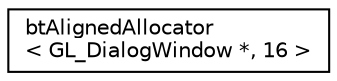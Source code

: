 digraph "Graphical Class Hierarchy"
{
  edge [fontname="Helvetica",fontsize="10",labelfontname="Helvetica",labelfontsize="10"];
  node [fontname="Helvetica",fontsize="10",shape=record];
  rankdir="LR";
  Node1 [label="btAlignedAllocator\l\< GL_DialogWindow *, 16 \>",height=0.2,width=0.4,color="black", fillcolor="white", style="filled",URL="$classbt_aligned_allocator.html"];
}
